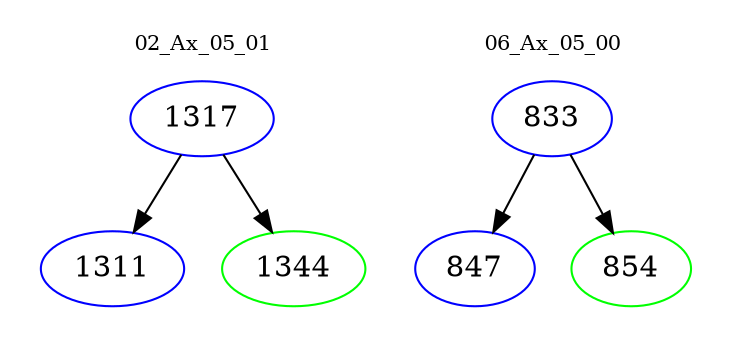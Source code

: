 digraph{
subgraph cluster_0 {
color = white
label = "02_Ax_05_01";
fontsize=10;
T0_1317 [label="1317", color="blue"]
T0_1317 -> T0_1311 [color="black"]
T0_1311 [label="1311", color="blue"]
T0_1317 -> T0_1344 [color="black"]
T0_1344 [label="1344", color="green"]
}
subgraph cluster_1 {
color = white
label = "06_Ax_05_00";
fontsize=10;
T1_833 [label="833", color="blue"]
T1_833 -> T1_847 [color="black"]
T1_847 [label="847", color="blue"]
T1_833 -> T1_854 [color="black"]
T1_854 [label="854", color="green"]
}
}
